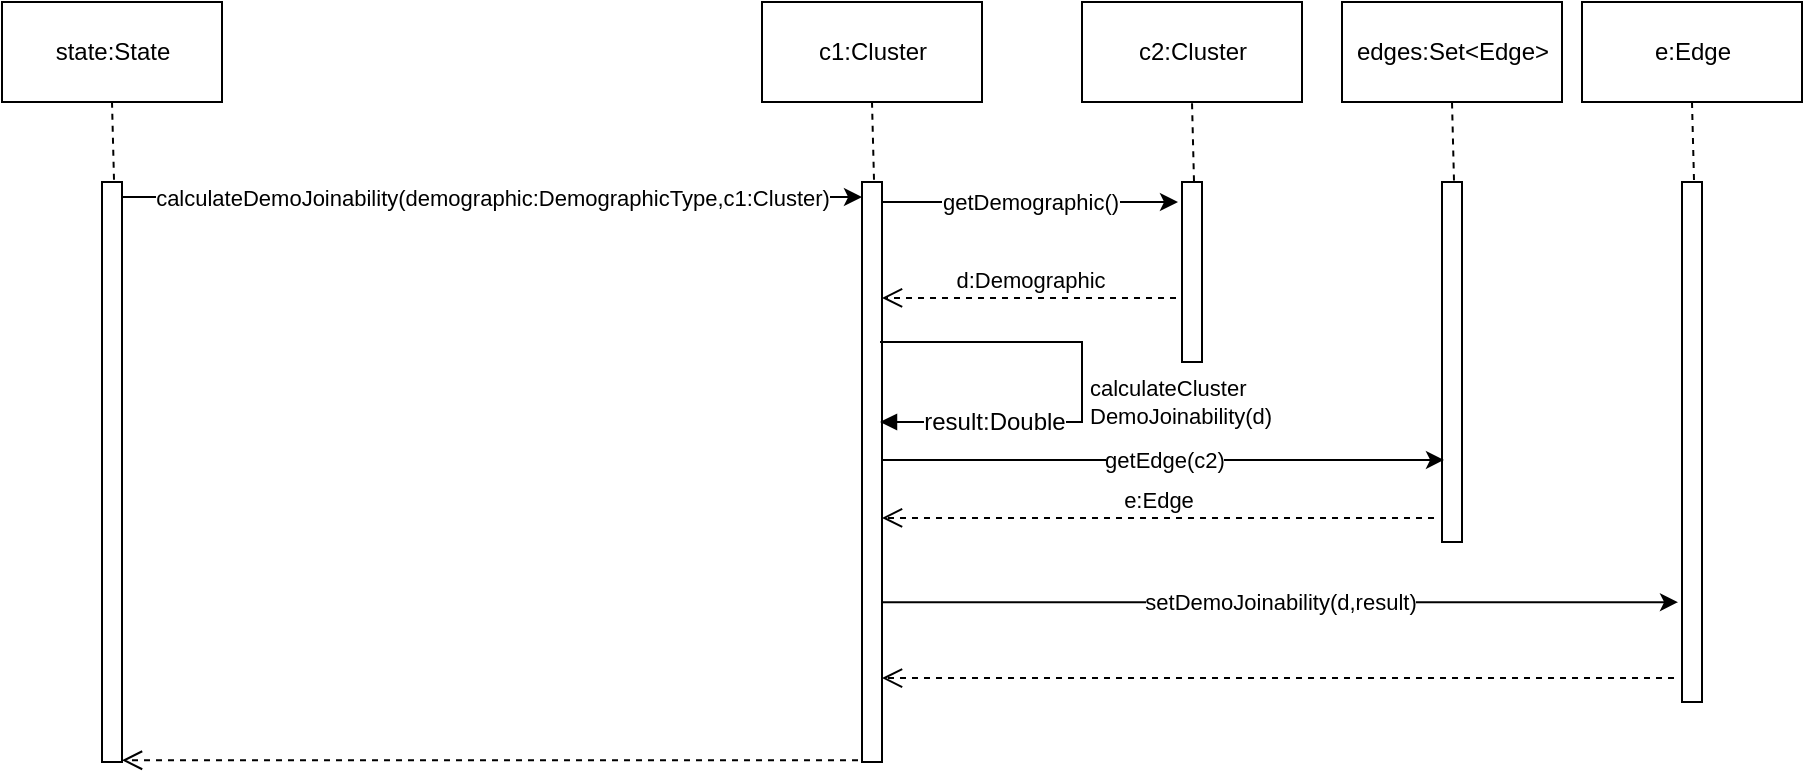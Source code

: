 <mxfile version="10.6.0" type="device"><diagram id="HV3hv6St5Mr4auV679Ot" name="Page-1"><mxGraphModel dx="1279" dy="752" grid="1" gridSize="10" guides="1" tooltips="1" connect="1" arrows="1" fold="1" page="1" pageScale="1" pageWidth="850" pageHeight="1100" math="0" shadow="0"><root><mxCell id="0"/><mxCell id="1" parent="0"/><mxCell id="qfi-WUNR96qvpdQSN-Fk-1" value="" style="html=1;points=[];perimeter=orthogonalPerimeter;" parent="1" vertex="1"><mxGeometry x="80" y="110" width="10" height="290" as="geometry"/></mxCell><mxCell id="qfi-WUNR96qvpdQSN-Fk-2" value="state:State" style="html=1;" parent="1" vertex="1"><mxGeometry x="30" y="20" width="110" height="50" as="geometry"/></mxCell><mxCell id="qfi-WUNR96qvpdQSN-Fk-3" value="" style="endArrow=none;dashed=1;html=1;entryX=0.5;entryY=1;entryDx=0;entryDy=0;exitX=0.6;exitY=-0.004;exitDx=0;exitDy=0;exitPerimeter=0;" parent="1" source="qfi-WUNR96qvpdQSN-Fk-1" target="qfi-WUNR96qvpdQSN-Fk-2" edge="1"><mxGeometry width="50" height="50" relative="1" as="geometry"><mxPoint x="-120" y="280" as="sourcePoint"/><mxPoint x="-70" y="230" as="targetPoint"/></mxGeometry></mxCell><mxCell id="qfi-WUNR96qvpdQSN-Fk-4" value="" style="html=1;points=[];perimeter=orthogonalPerimeter;" parent="1" vertex="1"><mxGeometry x="460" y="110" width="10" height="290" as="geometry"/></mxCell><mxCell id="qfi-WUNR96qvpdQSN-Fk-5" value="c1:Cluster" style="html=1;" parent="1" vertex="1"><mxGeometry x="410" y="20" width="110" height="50" as="geometry"/></mxCell><mxCell id="qfi-WUNR96qvpdQSN-Fk-6" value="" style="endArrow=none;dashed=1;html=1;entryX=0.5;entryY=1;entryDx=0;entryDy=0;exitX=0.6;exitY=-0.004;exitDx=0;exitDy=0;exitPerimeter=0;" parent="1" source="qfi-WUNR96qvpdQSN-Fk-4" target="qfi-WUNR96qvpdQSN-Fk-5" edge="1"><mxGeometry width="50" height="50" relative="1" as="geometry"><mxPoint x="260" y="280" as="sourcePoint"/><mxPoint x="310" y="230" as="targetPoint"/></mxGeometry></mxCell><mxCell id="qfi-WUNR96qvpdQSN-Fk-7" value="calculateDemoJoinability(demographic:DemographicType,c1:Cluster)" style="endArrow=classic;html=1;exitX=1;exitY=0.026;exitDx=0;exitDy=0;exitPerimeter=0;entryX=0;entryY=0.026;entryDx=0;entryDy=0;entryPerimeter=0;" parent="1" source="qfi-WUNR96qvpdQSN-Fk-1" target="qfi-WUNR96qvpdQSN-Fk-4" edge="1"><mxGeometry width="50" height="50" relative="1" as="geometry"><mxPoint x="281" y="130" as="sourcePoint"/><mxPoint x="470" y="130" as="targetPoint"/></mxGeometry></mxCell><mxCell id="qfi-WUNR96qvpdQSN-Fk-8" value="" style="html=1;points=[];perimeter=orthogonalPerimeter;" parent="1" vertex="1"><mxGeometry x="620" y="110" width="10" height="90" as="geometry"/></mxCell><mxCell id="qfi-WUNR96qvpdQSN-Fk-9" value="c2:Cluster" style="html=1;" parent="1" vertex="1"><mxGeometry x="570" y="20" width="110" height="50" as="geometry"/></mxCell><mxCell id="qfi-WUNR96qvpdQSN-Fk-10" value="" style="endArrow=none;dashed=1;html=1;entryX=0.5;entryY=1;entryDx=0;entryDy=0;exitX=0.6;exitY=-0.004;exitDx=0;exitDy=0;exitPerimeter=0;" parent="1" source="qfi-WUNR96qvpdQSN-Fk-8" target="qfi-WUNR96qvpdQSN-Fk-9" edge="1"><mxGeometry width="50" height="50" relative="1" as="geometry"><mxPoint x="420" y="280" as="sourcePoint"/><mxPoint x="470" y="230" as="targetPoint"/></mxGeometry></mxCell><mxCell id="qfi-WUNR96qvpdQSN-Fk-17" value="" style="html=1;points=[];perimeter=orthogonalPerimeter;" parent="1" vertex="1"><mxGeometry x="870" y="110" width="10" height="260" as="geometry"/></mxCell><mxCell id="qfi-WUNR96qvpdQSN-Fk-18" value="e:Edge" style="html=1;" parent="1" vertex="1"><mxGeometry x="820" y="20" width="110" height="50" as="geometry"/></mxCell><mxCell id="qfi-WUNR96qvpdQSN-Fk-19" value="" style="endArrow=none;dashed=1;html=1;entryX=0.5;entryY=1;entryDx=0;entryDy=0;exitX=0.6;exitY=-0.004;exitDx=0;exitDy=0;exitPerimeter=0;" parent="1" source="qfi-WUNR96qvpdQSN-Fk-17" target="qfi-WUNR96qvpdQSN-Fk-18" edge="1"><mxGeometry width="50" height="50" relative="1" as="geometry"><mxPoint x="670" y="280" as="sourcePoint"/><mxPoint x="720" y="230" as="targetPoint"/></mxGeometry></mxCell><mxCell id="qfi-WUNR96qvpdQSN-Fk-20" value="" style="html=1;points=[];perimeter=orthogonalPerimeter;" parent="1" vertex="1"><mxGeometry x="750" y="110" width="10" height="180" as="geometry"/></mxCell><mxCell id="qfi-WUNR96qvpdQSN-Fk-21" value="edges:Set&amp;lt;Edge&amp;gt;" style="html=1;" parent="1" vertex="1"><mxGeometry x="700" y="20" width="110" height="50" as="geometry"/></mxCell><mxCell id="qfi-WUNR96qvpdQSN-Fk-22" value="" style="endArrow=none;dashed=1;html=1;entryX=0.5;entryY=1;entryDx=0;entryDy=0;exitX=0.6;exitY=-0.004;exitDx=0;exitDy=0;exitPerimeter=0;" parent="1" source="qfi-WUNR96qvpdQSN-Fk-20" target="qfi-WUNR96qvpdQSN-Fk-21" edge="1"><mxGeometry width="50" height="50" relative="1" as="geometry"><mxPoint x="550" y="280" as="sourcePoint"/><mxPoint x="600" y="230" as="targetPoint"/></mxGeometry></mxCell><mxCell id="qfi-WUNR96qvpdQSN-Fk-23" value="getDemographic()" style="endArrow=classic;html=1;" parent="1" edge="1" source="qfi-WUNR96qvpdQSN-Fk-4"><mxGeometry width="50" height="50" relative="1" as="geometry"><mxPoint x="445" y="120" as="sourcePoint"/><mxPoint x="618" y="120" as="targetPoint"/></mxGeometry></mxCell><mxCell id="qfi-WUNR96qvpdQSN-Fk-24" value="getEdge(c2)" style="endArrow=classic;html=1;entryX=0.1;entryY=0.772;entryDx=0;entryDy=0;entryPerimeter=0;" parent="1" target="qfi-WUNR96qvpdQSN-Fk-20" edge="1" source="qfi-WUNR96qvpdQSN-Fk-4"><mxGeometry width="50" height="50" relative="1" as="geometry"><mxPoint x="444" y="249" as="sourcePoint"/><mxPoint x="649" y="240" as="targetPoint"/></mxGeometry></mxCell><mxCell id="qfi-WUNR96qvpdQSN-Fk-25" value="setDemoJoinability(d,result)" style="endArrow=classic;html=1;entryX=-0.2;entryY=0.808;entryDx=0;entryDy=0;entryPerimeter=0;" parent="1" target="qfi-WUNR96qvpdQSN-Fk-17" edge="1" source="qfi-WUNR96qvpdQSN-Fk-4"><mxGeometry width="50" height="50" relative="1" as="geometry"><mxPoint x="444" y="320" as="sourcePoint"/><mxPoint x="700" y="320" as="targetPoint"/></mxGeometry></mxCell><mxCell id="qfi-WUNR96qvpdQSN-Fk-27" value="" style="html=1;verticalAlign=bottom;endArrow=open;dashed=1;endSize=8;exitX=-0.2;exitY=0.997;exitDx=0;exitDy=0;exitPerimeter=0;" parent="1" source="qfi-WUNR96qvpdQSN-Fk-4" target="qfi-WUNR96qvpdQSN-Fk-1" edge="1"><mxGeometry relative="1" as="geometry"><mxPoint x="380" y="399.5" as="sourcePoint"/><mxPoint x="190" y="399.5" as="targetPoint"/></mxGeometry></mxCell><mxCell id="qfi-WUNR96qvpdQSN-Fk-28" value="d:Demographic" style="html=1;verticalAlign=bottom;endArrow=open;dashed=1;endSize=8;exitX=-0.3;exitY=0.644;exitDx=0;exitDy=0;exitPerimeter=0;" parent="1" source="qfi-WUNR96qvpdQSN-Fk-8" target="qfi-WUNR96qvpdQSN-Fk-4" edge="1"><mxGeometry relative="1" as="geometry"><mxPoint x="610" y="170" as="sourcePoint"/><mxPoint x="444" y="170" as="targetPoint"/></mxGeometry></mxCell><mxCell id="qfi-WUNR96qvpdQSN-Fk-29" value="e:Edge" style="html=1;verticalAlign=bottom;endArrow=open;dashed=1;endSize=8;exitX=-0.4;exitY=0.933;exitDx=0;exitDy=0;exitPerimeter=0;" parent="1" source="qfi-WUNR96qvpdQSN-Fk-20" target="qfi-WUNR96qvpdQSN-Fk-4" edge="1"><mxGeometry relative="1" as="geometry"><mxPoint x="710" y="270" as="sourcePoint"/><mxPoint x="520" y="270" as="targetPoint"/></mxGeometry></mxCell><mxCell id="qfi-WUNR96qvpdQSN-Fk-30" value="" style="html=1;verticalAlign=bottom;endArrow=open;dashed=1;endSize=8;exitX=-0.4;exitY=0.954;exitDx=0;exitDy=0;exitPerimeter=0;" parent="1" source="qfi-WUNR96qvpdQSN-Fk-17" target="qfi-WUNR96qvpdQSN-Fk-4" edge="1"><mxGeometry relative="1" as="geometry"><mxPoint x="830" y="359.5" as="sourcePoint"/><mxPoint x="640" y="359.5" as="targetPoint"/></mxGeometry></mxCell><mxCell id="qfi-WUNR96qvpdQSN-Fk-31" value="calculateCluster&lt;br&gt;DemoJoinability(d)" style="edgeStyle=orthogonalEdgeStyle;html=1;align=left;spacingLeft=2;endArrow=block;rounded=0;" parent="1" edge="1"><mxGeometry x="0.083" relative="1" as="geometry"><mxPoint x="469" y="190" as="sourcePoint"/><Array as="points"><mxPoint x="570" y="190"/><mxPoint x="570" y="230"/></Array><mxPoint x="469" y="230" as="targetPoint"/><mxPoint as="offset"/></mxGeometry></mxCell><mxCell id="QJ6bl_fXOpblfG2L8Ozf-1" value="result:Double" style="text;html=1;resizable=0;points=[];align=center;verticalAlign=middle;labelBackgroundColor=#ffffff;" vertex="1" connectable="0" parent="qfi-WUNR96qvpdQSN-Fk-31"><mxGeometry x="0.527" relative="1" as="geometry"><mxPoint as="offset"/></mxGeometry></mxCell></root></mxGraphModel></diagram></mxfile>